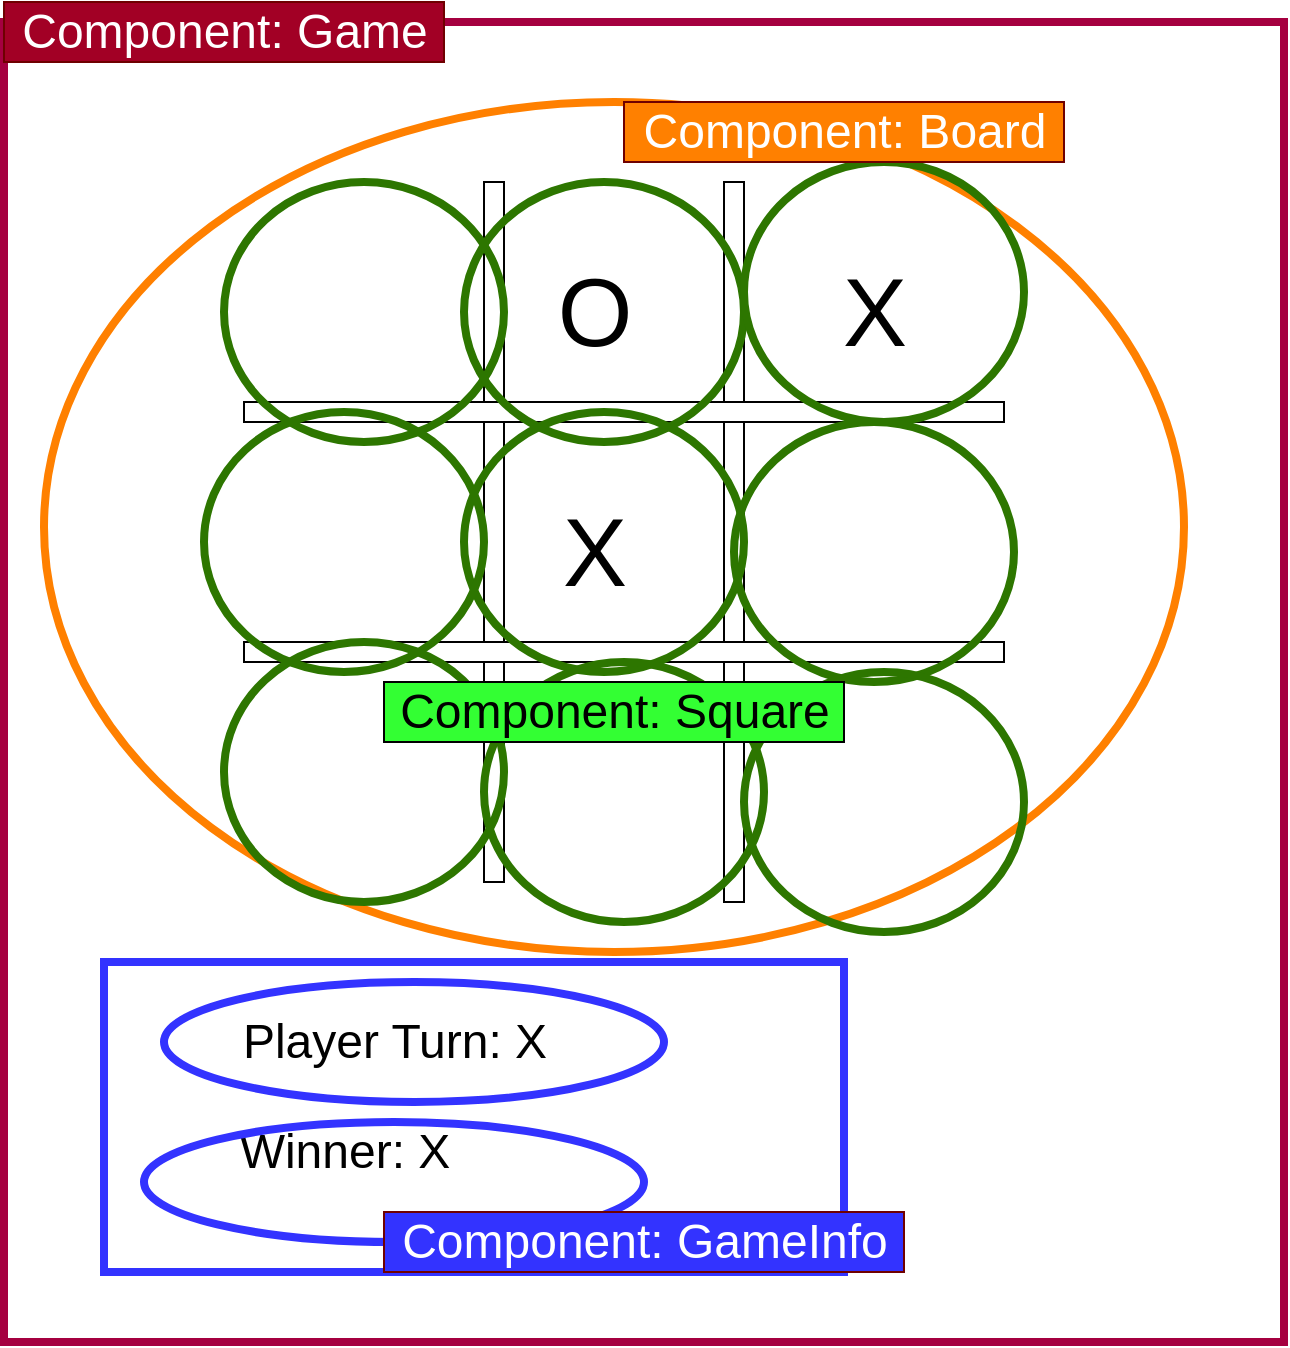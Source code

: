 <mxfile>
    <diagram id="FtccwwIwbRN8gL_Jw7Be" name="Page-1">
        <mxGraphModel dx="1383" dy="445" grid="1" gridSize="10" guides="1" tooltips="1" connect="1" arrows="1" fold="1" page="1" pageScale="1" pageWidth="827" pageHeight="1169" math="0" shadow="0">
            <root>
                <mxCell id="0"/>
                <mxCell id="1" parent="0"/>
                <mxCell id="27" value="" style="whiteSpace=wrap;html=1;fontSize=24;fontColor=#ffffff;strokeColor=#A50040;strokeWidth=4;fillColor=none;" parent="1" vertex="1">
                    <mxGeometry x="-100" y="20" width="640" height="660" as="geometry"/>
                </mxCell>
                <mxCell id="33" value="" style="whiteSpace=wrap;html=1;fontSize=24;fontColor=#ffffff;strokeColor=#3333FF;strokeWidth=4;fillColor=none;" vertex="1" parent="1">
                    <mxGeometry x="-50" y="490" width="370" height="155" as="geometry"/>
                </mxCell>
                <mxCell id="21" value="" style="ellipse;whiteSpace=wrap;html=1;fontSize=24;fillColor=none;fontColor=#ffffff;strokeColor=#FF8000;strokeWidth=4;" parent="1" vertex="1">
                    <mxGeometry x="-80" y="60" width="570" height="425" as="geometry"/>
                </mxCell>
                <mxCell id="2" value="" style="whiteSpace=wrap;html=1;" parent="1" vertex="1">
                    <mxGeometry x="140" y="100" width="10" height="350" as="geometry"/>
                </mxCell>
                <mxCell id="3" value="" style="whiteSpace=wrap;html=1;" parent="1" vertex="1">
                    <mxGeometry x="260" y="100" width="10" height="360" as="geometry"/>
                </mxCell>
                <mxCell id="4" value="" style="whiteSpace=wrap;html=1;" parent="1" vertex="1">
                    <mxGeometry x="20" y="210" width="380" height="10" as="geometry"/>
                </mxCell>
                <mxCell id="5" value="" style="whiteSpace=wrap;html=1;" parent="1" vertex="1">
                    <mxGeometry x="20" y="330" width="380" height="10" as="geometry"/>
                </mxCell>
                <mxCell id="6" value="&lt;font style=&quot;font-size: 48px&quot;&gt;X&lt;/font&gt;" style="text;html=1;resizable=0;autosize=1;align=center;verticalAlign=middle;points=[];fillColor=none;strokeColor=none;rounded=0;" parent="1" vertex="1">
                    <mxGeometry x="310" y="150" width="50" height="30" as="geometry"/>
                </mxCell>
                <mxCell id="7" value="&lt;font style=&quot;font-size: 48px&quot;&gt;O&lt;/font&gt;" style="text;html=1;resizable=0;autosize=1;align=center;verticalAlign=middle;points=[];fillColor=none;strokeColor=none;rounded=0;" parent="1" vertex="1">
                    <mxGeometry x="170" y="150" width="50" height="30" as="geometry"/>
                </mxCell>
                <mxCell id="8" value="&lt;font style=&quot;font-size: 48px&quot;&gt;X&lt;/font&gt;" style="text;html=1;resizable=0;autosize=1;align=center;verticalAlign=middle;points=[];fillColor=none;strokeColor=none;rounded=0;" parent="1" vertex="1">
                    <mxGeometry x="170" y="270" width="50" height="30" as="geometry"/>
                </mxCell>
                <mxCell id="9" value="Player Turn: X" style="text;html=1;resizable=0;autosize=1;align=center;verticalAlign=middle;points=[];fillColor=none;strokeColor=none;rounded=0;fontSize=24;" parent="1" vertex="1">
                    <mxGeometry x="10" y="515" width="170" height="30" as="geometry"/>
                </mxCell>
                <mxCell id="10" value="Winner: X" style="text;html=1;resizable=0;autosize=1;align=center;verticalAlign=middle;points=[];fillColor=none;strokeColor=none;rounded=0;fontSize=24;" parent="1" vertex="1">
                    <mxGeometry x="10" y="570" width="120" height="30" as="geometry"/>
                </mxCell>
                <mxCell id="11" value="" style="ellipse;whiteSpace=wrap;html=1;fontSize=24;fillColor=none;fontColor=#ffffff;strokeColor=#2D7600;strokeWidth=4;" parent="1" vertex="1">
                    <mxGeometry x="10" y="100" width="140" height="130" as="geometry"/>
                </mxCell>
                <mxCell id="12" value="" style="ellipse;whiteSpace=wrap;html=1;fontSize=24;fillColor=none;fontColor=#ffffff;strokeColor=#2D7600;strokeWidth=4;" parent="1" vertex="1">
                    <mxGeometry x="130" y="100" width="140" height="130" as="geometry"/>
                </mxCell>
                <mxCell id="13" value="" style="ellipse;whiteSpace=wrap;html=1;fontSize=24;fillColor=none;fontColor=#ffffff;strokeColor=#2D7600;strokeWidth=4;" parent="1" vertex="1">
                    <mxGeometry x="270" y="90" width="140" height="130" as="geometry"/>
                </mxCell>
                <mxCell id="14" value="" style="ellipse;whiteSpace=wrap;html=1;fontSize=24;fillColor=none;fontColor=#ffffff;strokeColor=#2D7600;strokeWidth=4;" parent="1" vertex="1">
                    <mxGeometry x="265" y="220" width="140" height="130" as="geometry"/>
                </mxCell>
                <mxCell id="15" value="" style="ellipse;whiteSpace=wrap;html=1;fontSize=24;fillColor=none;fontColor=#ffffff;strokeColor=#2D7600;strokeWidth=4;" parent="1" vertex="1">
                    <mxGeometry x="130" y="215" width="140" height="130" as="geometry"/>
                </mxCell>
                <mxCell id="16" value="" style="ellipse;whiteSpace=wrap;html=1;fontSize=24;fillColor=none;fontColor=#ffffff;strokeColor=#2D7600;strokeWidth=4;" parent="1" vertex="1">
                    <mxGeometry y="215" width="140" height="130" as="geometry"/>
                </mxCell>
                <mxCell id="18" value="" style="ellipse;whiteSpace=wrap;html=1;fontSize=24;fillColor=none;fontColor=#ffffff;strokeColor=#2D7600;strokeWidth=4;" parent="1" vertex="1">
                    <mxGeometry x="10" y="330" width="140" height="130" as="geometry"/>
                </mxCell>
                <mxCell id="19" value="" style="ellipse;whiteSpace=wrap;html=1;fontSize=24;fillColor=none;fontColor=#ffffff;strokeColor=#2D7600;strokeWidth=4;" parent="1" vertex="1">
                    <mxGeometry x="140" y="340" width="140" height="130" as="geometry"/>
                </mxCell>
                <mxCell id="20" value="" style="ellipse;whiteSpace=wrap;html=1;fontSize=24;fillColor=none;fontColor=#ffffff;strokeColor=#2D7600;strokeWidth=4;" parent="1" vertex="1">
                    <mxGeometry x="270" y="345" width="140" height="130" as="geometry"/>
                </mxCell>
                <mxCell id="22" value="" style="ellipse;whiteSpace=wrap;html=1;fontSize=24;fillColor=none;fontColor=#ffffff;strokeColor=#3333FF;strokeWidth=4;" parent="1" vertex="1">
                    <mxGeometry x="-20" y="500" width="250" height="60" as="geometry"/>
                </mxCell>
                <mxCell id="23" value="" style="ellipse;whiteSpace=wrap;html=1;fontSize=24;fillColor=none;fontColor=#ffffff;strokeColor=#3333FF;strokeWidth=4;" parent="1" vertex="1">
                    <mxGeometry x="-30" y="570" width="250" height="60" as="geometry"/>
                </mxCell>
                <mxCell id="30" value="Component: Game" style="text;html=1;resizable=0;autosize=1;align=center;verticalAlign=middle;points=[];fillColor=#a20025;strokeColor=#6F0000;rounded=0;fontSize=24;fontColor=#ffffff;" parent="1" vertex="1">
                    <mxGeometry x="-100" y="10" width="220" height="30" as="geometry"/>
                </mxCell>
                <mxCell id="31" value="Component: Board" style="text;html=1;resizable=0;autosize=1;align=center;verticalAlign=middle;points=[];fillColor=#FF8000;strokeColor=#6F0000;rounded=0;fontSize=24;fontColor=#ffffff;" parent="1" vertex="1">
                    <mxGeometry x="210" y="60" width="220" height="30" as="geometry"/>
                </mxCell>
                <mxCell id="32" value="Component: Square" style="text;html=1;resizable=0;autosize=1;align=center;verticalAlign=middle;points=[];fillColor=#33FF33;strokeColor=#000000;rounded=0;fontSize=24;fontColor=#000000;" parent="1" vertex="1">
                    <mxGeometry x="90" y="350" width="230" height="30" as="geometry"/>
                </mxCell>
                <mxCell id="34" value="Component: GameInfo" style="text;html=1;resizable=0;autosize=1;align=center;verticalAlign=middle;points=[];fillColor=#3333FF;strokeColor=#6F0000;rounded=0;fontSize=24;fontColor=#ffffff;" vertex="1" parent="1">
                    <mxGeometry x="90" y="615" width="260" height="30" as="geometry"/>
                </mxCell>
            </root>
        </mxGraphModel>
    </diagram>
</mxfile>